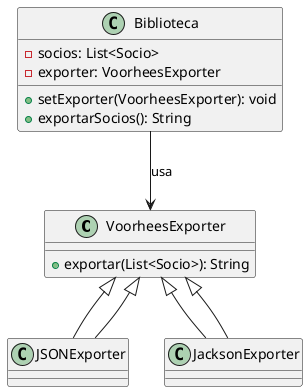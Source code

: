 @startuml
class VoorheesExporter {
  + exportar(List<Socio>): String
}

class JSONExporter extends VoorheesExporter
class JacksonExporter extends VoorheesExporter

class Biblioteca {
  - socios: List<Socio>
  - exporter: VoorheesExporter
  + setExporter(VoorheesExporter): void
  + exportarSocios(): String
}

Biblioteca --> VoorheesExporter : usa
VoorheesExporter <|-- JSONExporter
VoorheesExporter <|-- JacksonExporter
@enduml
